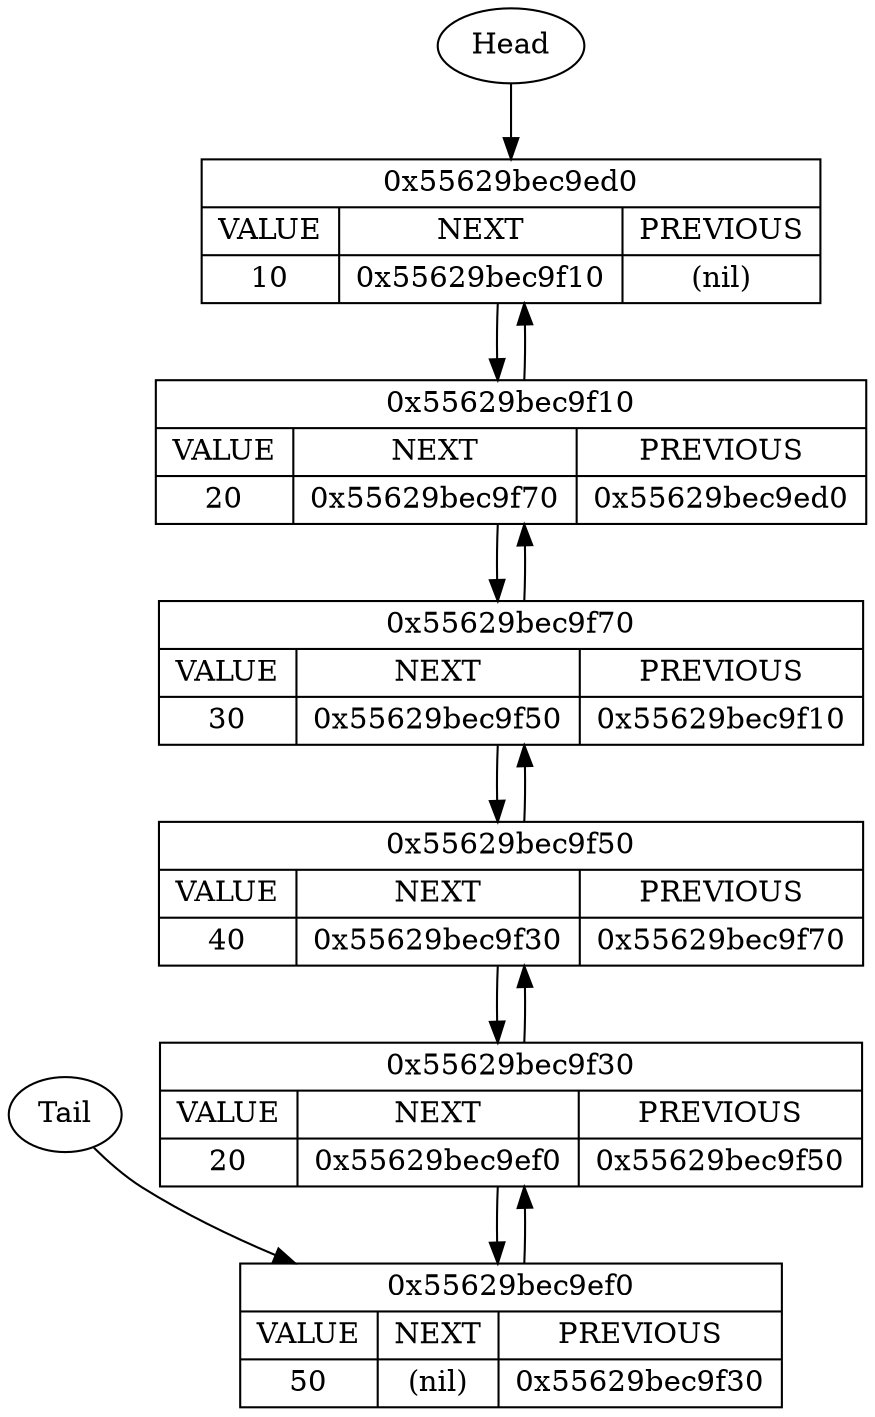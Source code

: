 digraph {
node0x55629bec9ed0[label="{{0x55629bec9ed0}|{{VALUE|10}|{NEXT|0x55629bec9f10}|{PREVIOUS|(nil)}}}",shape=record];
node0x55629bec9f10[label="{{0x55629bec9f10}|{{VALUE|20}|{NEXT|0x55629bec9f70}|{PREVIOUS|0x55629bec9ed0}}}",shape=record];
node0x55629bec9ed0 -> node0x55629bec9f10;
node0x55629bec9f10 -> node0x55629bec9ed0;
node0x55629bec9f70[label="{{0x55629bec9f70}|{{VALUE|30}|{NEXT|0x55629bec9f50}|{PREVIOUS|0x55629bec9f10}}}",shape=record];
node0x55629bec9f10 -> node0x55629bec9f70;
node0x55629bec9f70 -> node0x55629bec9f10;
node0x55629bec9f50[label="{{0x55629bec9f50}|{{VALUE|40}|{NEXT|0x55629bec9f30}|{PREVIOUS|0x55629bec9f70}}}",shape=record];
node0x55629bec9f70 -> node0x55629bec9f50;
node0x55629bec9f50 -> node0x55629bec9f70;
node0x55629bec9f30[label="{{0x55629bec9f30}|{{VALUE|20}|{NEXT|0x55629bec9ef0}|{PREVIOUS|0x55629bec9f50}}}",shape=record];
node0x55629bec9f50 -> node0x55629bec9f30;
node0x55629bec9f30 -> node0x55629bec9f50;
node0x55629bec9ef0[label="{{0x55629bec9ef0}|{{VALUE|50}|{NEXT|(nil)}|{PREVIOUS|0x55629bec9f30}}}",shape=record];
node0x55629bec9f30 -> node0x55629bec9ef0;
node0x55629bec9ef0 -> node0x55629bec9f30;
Head -> node0x55629bec9ed0;
Tail -> node0x55629bec9ef0;
}